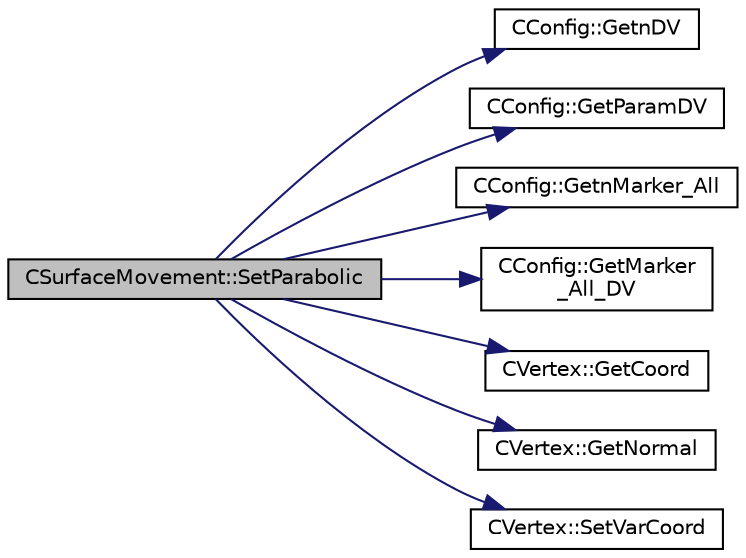 digraph "CSurfaceMovement::SetParabolic"
{
  edge [fontname="Helvetica",fontsize="10",labelfontname="Helvetica",labelfontsize="10"];
  node [fontname="Helvetica",fontsize="10",shape=record];
  rankdir="LR";
  Node790 [label="CSurfaceMovement::SetParabolic",height=0.2,width=0.4,color="black", fillcolor="grey75", style="filled", fontcolor="black"];
  Node790 -> Node791 [color="midnightblue",fontsize="10",style="solid",fontname="Helvetica"];
  Node791 [label="CConfig::GetnDV",height=0.2,width=0.4,color="black", fillcolor="white", style="filled",URL="$class_c_config.html#ab66ab17694d24587bec7aa4d2ba8ea70",tooltip="Get the number of design variables. "];
  Node790 -> Node792 [color="midnightblue",fontsize="10",style="solid",fontname="Helvetica"];
  Node792 [label="CConfig::GetParamDV",height=0.2,width=0.4,color="black", fillcolor="white", style="filled",URL="$class_c_config.html#a55ab8fc511c17d4b07ef0b5eea793e61",tooltip="Get a parameter of the particular design variable. "];
  Node790 -> Node793 [color="midnightblue",fontsize="10",style="solid",fontname="Helvetica"];
  Node793 [label="CConfig::GetnMarker_All",height=0.2,width=0.4,color="black", fillcolor="white", style="filled",URL="$class_c_config.html#a300c4884edfc0c2acf395036439004f4",tooltip="Get the total number of boundary markers including send/receive domains. "];
  Node790 -> Node794 [color="midnightblue",fontsize="10",style="solid",fontname="Helvetica"];
  Node794 [label="CConfig::GetMarker\l_All_DV",height=0.2,width=0.4,color="black", fillcolor="white", style="filled",URL="$class_c_config.html#a39608d00420cf8dd5357045aafdf2d23",tooltip="Get the DV information for a marker val_marker. "];
  Node790 -> Node795 [color="midnightblue",fontsize="10",style="solid",fontname="Helvetica"];
  Node795 [label="CVertex::GetCoord",height=0.2,width=0.4,color="black", fillcolor="white", style="filled",URL="$class_c_vertex.html#af0821dbe375150339a3c7e3879d8505f",tooltip="Get the value of the cartesian coordinate for the vertex. "];
  Node790 -> Node796 [color="midnightblue",fontsize="10",style="solid",fontname="Helvetica"];
  Node796 [label="CVertex::GetNormal",height=0.2,width=0.4,color="black", fillcolor="white", style="filled",URL="$class_c_vertex.html#a0d289163c6f3384822fcb9ae86fc1c39",tooltip="Copy the the normal vector of a face. "];
  Node790 -> Node797 [color="midnightblue",fontsize="10",style="solid",fontname="Helvetica"];
  Node797 [label="CVertex::SetVarCoord",height=0.2,width=0.4,color="black", fillcolor="white", style="filled",URL="$class_c_vertex.html#a77faafc52f911c793851c71738fb85ba",tooltip="Set the value of the coordinate variation due to a surface modification. "];
}
